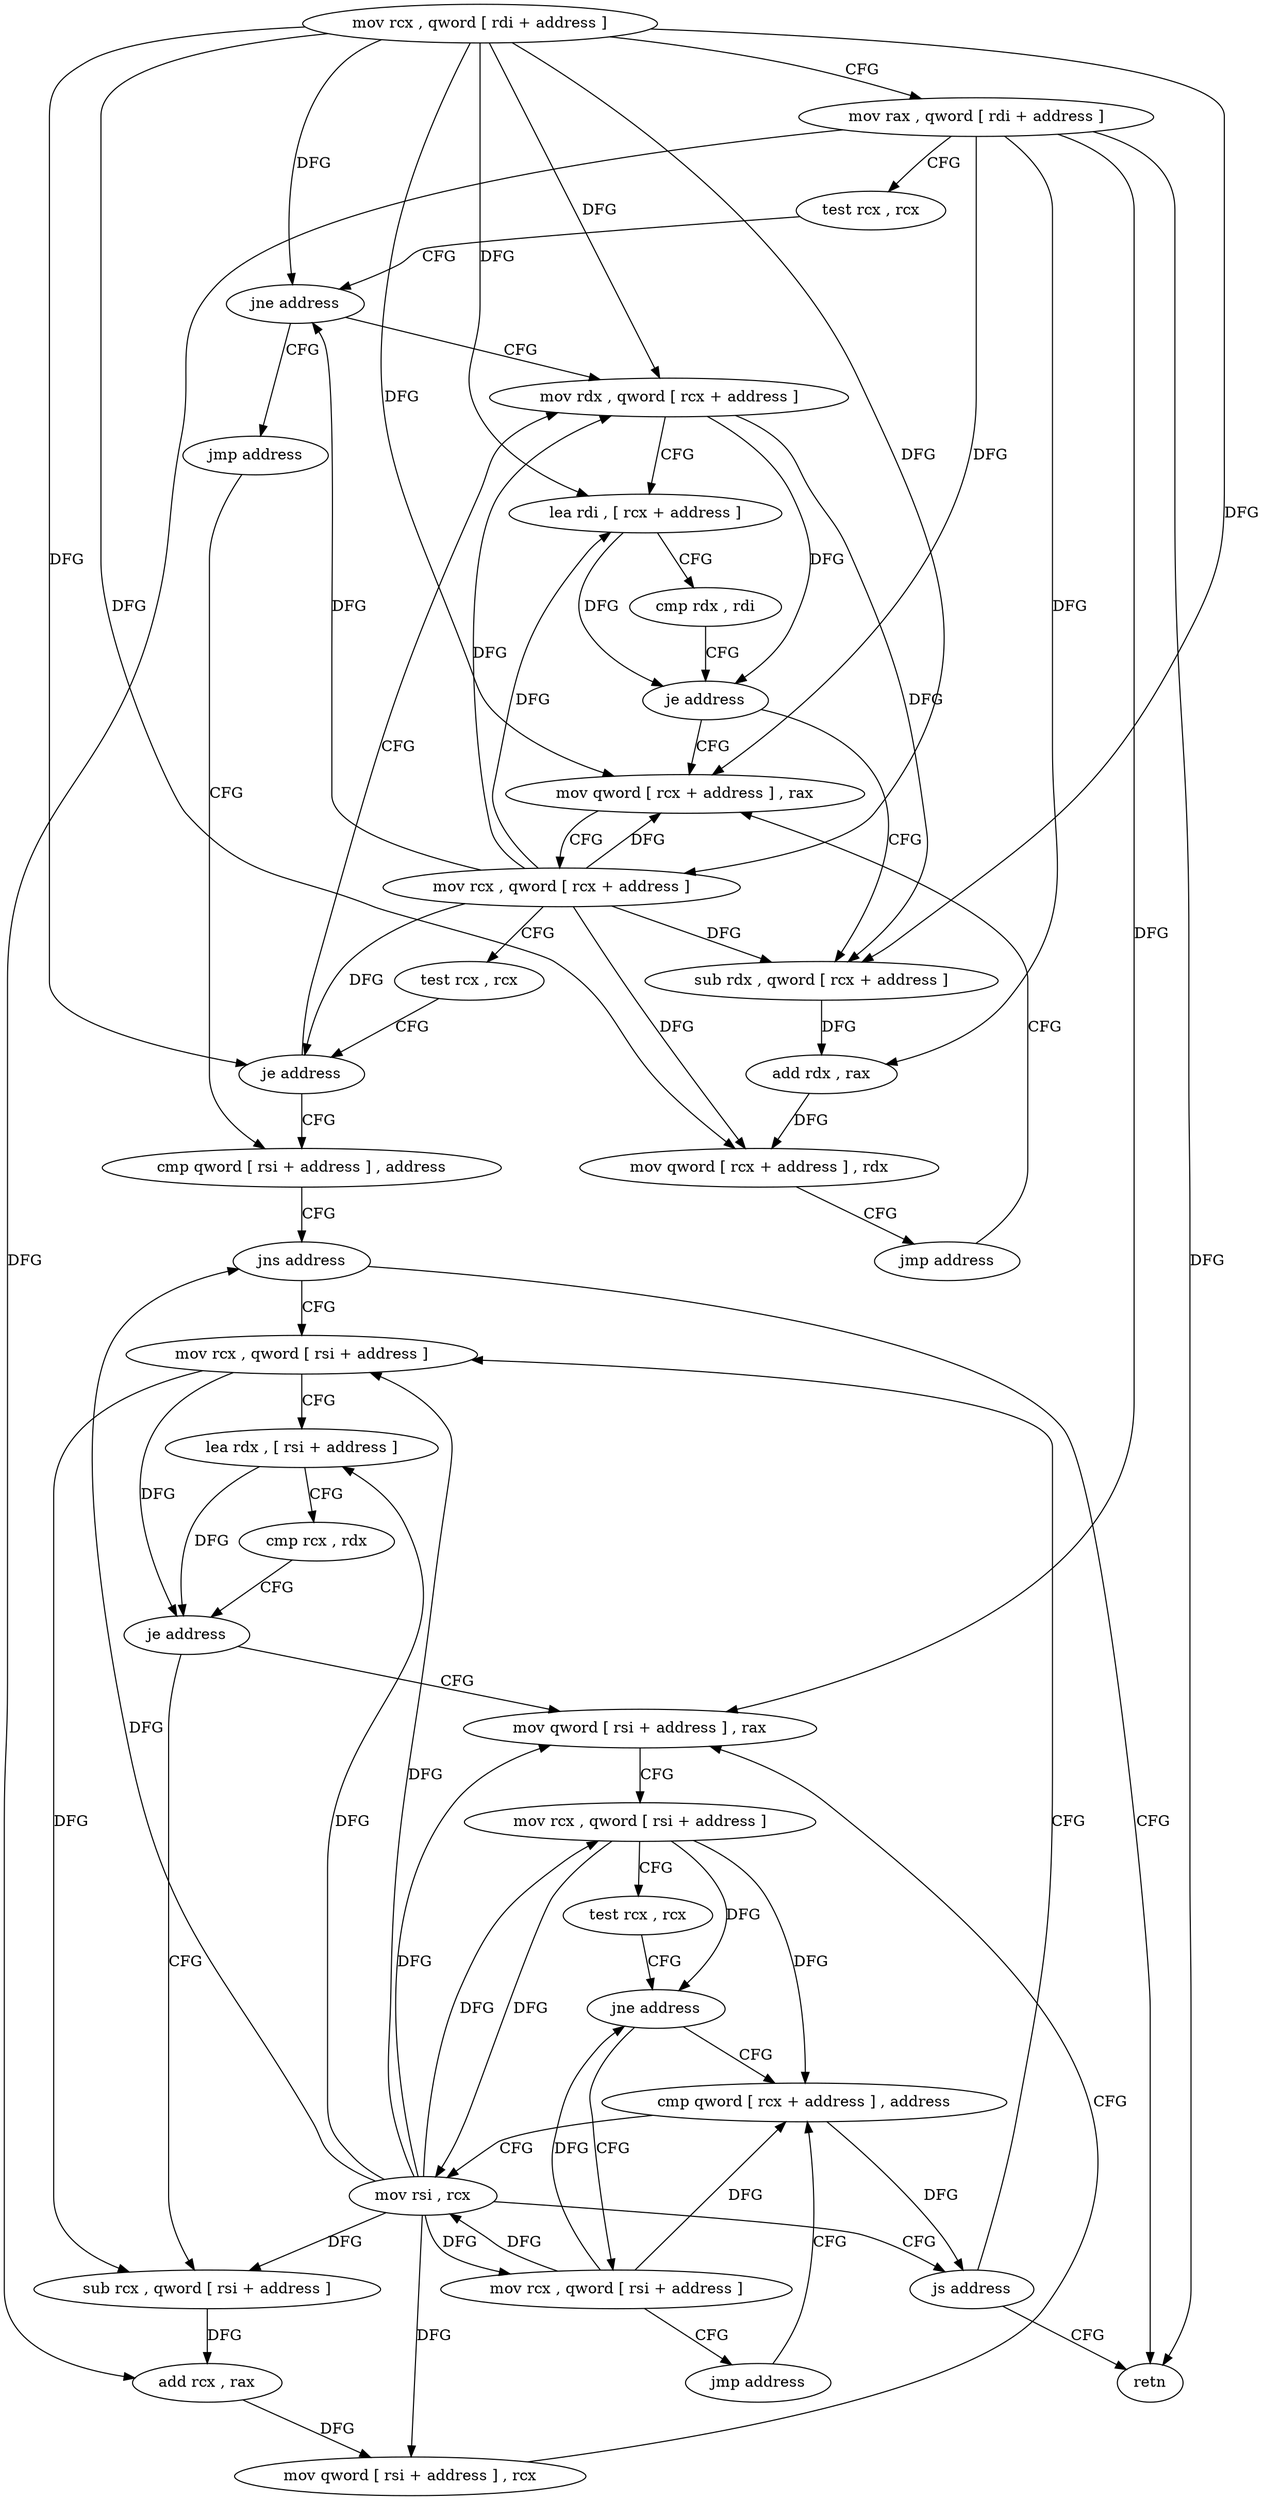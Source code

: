digraph "func" {
"4215488" [label = "mov rcx , qword [ rdi + address ]" ]
"4215492" [label = "mov rax , qword [ rdi + address ]" ]
"4215496" [label = "test rcx , rcx" ]
"4215499" [label = "jne address" ]
"4215517" [label = "mov rdx , qword [ rcx + address ]" ]
"4215501" [label = "jmp address" ]
"4215521" [label = "lea rdi , [ rcx + address ]" ]
"4215528" [label = "cmp rdx , rdi" ]
"4215531" [label = "je address" ]
"4215504" [label = "mov qword [ rcx + address ] , rax" ]
"4215533" [label = "sub rdx , qword [ rcx + address ]" ]
"4215546" [label = "cmp qword [ rsi + address ] , address" ]
"4215508" [label = "mov rcx , qword [ rcx + address ]" ]
"4215512" [label = "test rcx , rcx" ]
"4215515" [label = "je address" ]
"4215537" [label = "add rdx , rax" ]
"4215540" [label = "mov qword [ rcx + address ] , rdx" ]
"4215544" [label = "jmp address" ]
"4215551" [label = "jns address" ]
"4215578" [label = "mov rcx , qword [ rsi + address ]" ]
"4215553" [label = "retn" ]
"4215582" [label = "lea rdx , [ rsi + address ]" ]
"4215589" [label = "cmp rcx , rdx" ]
"4215592" [label = "je address" ]
"4215605" [label = "mov qword [ rsi + address ] , rax" ]
"4215594" [label = "sub rcx , qword [ rsi + address ]" ]
"4215609" [label = "mov rcx , qword [ rsi + address ]" ]
"4215613" [label = "test rcx , rcx" ]
"4215616" [label = "jne address" ]
"4215568" [label = "cmp qword [ rcx + address ] , address" ]
"4215618" [label = "mov rcx , qword [ rsi + address ]" ]
"4215598" [label = "add rcx , rax" ]
"4215601" [label = "mov qword [ rsi + address ] , rcx" ]
"4215573" [label = "mov rsi , rcx" ]
"4215576" [label = "js address" ]
"4215622" [label = "jmp address" ]
"4215488" -> "4215492" [ label = "CFG" ]
"4215488" -> "4215499" [ label = "DFG" ]
"4215488" -> "4215517" [ label = "DFG" ]
"4215488" -> "4215521" [ label = "DFG" ]
"4215488" -> "4215504" [ label = "DFG" ]
"4215488" -> "4215508" [ label = "DFG" ]
"4215488" -> "4215515" [ label = "DFG" ]
"4215488" -> "4215533" [ label = "DFG" ]
"4215488" -> "4215540" [ label = "DFG" ]
"4215492" -> "4215496" [ label = "CFG" ]
"4215492" -> "4215504" [ label = "DFG" ]
"4215492" -> "4215537" [ label = "DFG" ]
"4215492" -> "4215553" [ label = "DFG" ]
"4215492" -> "4215605" [ label = "DFG" ]
"4215492" -> "4215598" [ label = "DFG" ]
"4215496" -> "4215499" [ label = "CFG" ]
"4215499" -> "4215517" [ label = "CFG" ]
"4215499" -> "4215501" [ label = "CFG" ]
"4215517" -> "4215521" [ label = "CFG" ]
"4215517" -> "4215531" [ label = "DFG" ]
"4215517" -> "4215533" [ label = "DFG" ]
"4215501" -> "4215546" [ label = "CFG" ]
"4215521" -> "4215528" [ label = "CFG" ]
"4215521" -> "4215531" [ label = "DFG" ]
"4215528" -> "4215531" [ label = "CFG" ]
"4215531" -> "4215504" [ label = "CFG" ]
"4215531" -> "4215533" [ label = "CFG" ]
"4215504" -> "4215508" [ label = "CFG" ]
"4215533" -> "4215537" [ label = "DFG" ]
"4215546" -> "4215551" [ label = "CFG" ]
"4215508" -> "4215512" [ label = "CFG" ]
"4215508" -> "4215499" [ label = "DFG" ]
"4215508" -> "4215517" [ label = "DFG" ]
"4215508" -> "4215521" [ label = "DFG" ]
"4215508" -> "4215504" [ label = "DFG" ]
"4215508" -> "4215515" [ label = "DFG" ]
"4215508" -> "4215533" [ label = "DFG" ]
"4215508" -> "4215540" [ label = "DFG" ]
"4215512" -> "4215515" [ label = "CFG" ]
"4215515" -> "4215546" [ label = "CFG" ]
"4215515" -> "4215517" [ label = "CFG" ]
"4215537" -> "4215540" [ label = "DFG" ]
"4215540" -> "4215544" [ label = "CFG" ]
"4215544" -> "4215504" [ label = "CFG" ]
"4215551" -> "4215578" [ label = "CFG" ]
"4215551" -> "4215553" [ label = "CFG" ]
"4215578" -> "4215582" [ label = "CFG" ]
"4215578" -> "4215592" [ label = "DFG" ]
"4215578" -> "4215594" [ label = "DFG" ]
"4215582" -> "4215589" [ label = "CFG" ]
"4215582" -> "4215592" [ label = "DFG" ]
"4215589" -> "4215592" [ label = "CFG" ]
"4215592" -> "4215605" [ label = "CFG" ]
"4215592" -> "4215594" [ label = "CFG" ]
"4215605" -> "4215609" [ label = "CFG" ]
"4215594" -> "4215598" [ label = "DFG" ]
"4215609" -> "4215613" [ label = "CFG" ]
"4215609" -> "4215616" [ label = "DFG" ]
"4215609" -> "4215568" [ label = "DFG" ]
"4215609" -> "4215573" [ label = "DFG" ]
"4215613" -> "4215616" [ label = "CFG" ]
"4215616" -> "4215568" [ label = "CFG" ]
"4215616" -> "4215618" [ label = "CFG" ]
"4215568" -> "4215573" [ label = "CFG" ]
"4215568" -> "4215576" [ label = "DFG" ]
"4215618" -> "4215622" [ label = "CFG" ]
"4215618" -> "4215616" [ label = "DFG" ]
"4215618" -> "4215568" [ label = "DFG" ]
"4215618" -> "4215573" [ label = "DFG" ]
"4215598" -> "4215601" [ label = "DFG" ]
"4215601" -> "4215605" [ label = "CFG" ]
"4215573" -> "4215576" [ label = "CFG" ]
"4215573" -> "4215551" [ label = "DFG" ]
"4215573" -> "4215578" [ label = "DFG" ]
"4215573" -> "4215582" [ label = "DFG" ]
"4215573" -> "4215609" [ label = "DFG" ]
"4215573" -> "4215594" [ label = "DFG" ]
"4215573" -> "4215605" [ label = "DFG" ]
"4215573" -> "4215601" [ label = "DFG" ]
"4215573" -> "4215618" [ label = "DFG" ]
"4215576" -> "4215553" [ label = "CFG" ]
"4215576" -> "4215578" [ label = "CFG" ]
"4215622" -> "4215568" [ label = "CFG" ]
}
